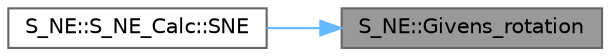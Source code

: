 digraph "S_NE::Givens_rotation"
{
 // LATEX_PDF_SIZE
  bgcolor="transparent";
  edge [fontname=Helvetica,fontsize=10,labelfontname=Helvetica,labelfontsize=10];
  node [fontname=Helvetica,fontsize=10,shape=box,height=0.2,width=0.4];
  rankdir="RL";
  Node1 [id="Node000001",label="S_NE::Givens_rotation",height=0.2,width=0.4,color="gray40", fillcolor="grey60", style="filled", fontcolor="black",tooltip=" "];
  Node1 -> Node2 [id="edge1_Node000001_Node000002",dir="back",color="steelblue1",style="solid",tooltip=" "];
  Node2 [id="Node000002",label="S_NE::S_NE_Calc::SNE",height=0.2,width=0.4,color="grey40", fillcolor="white", style="filled",URL="$class_s___n_e_1_1_s___n_e___calc.html#a1302f9189dae11c616de6f9eceb22e5f",tooltip=" "];
}
